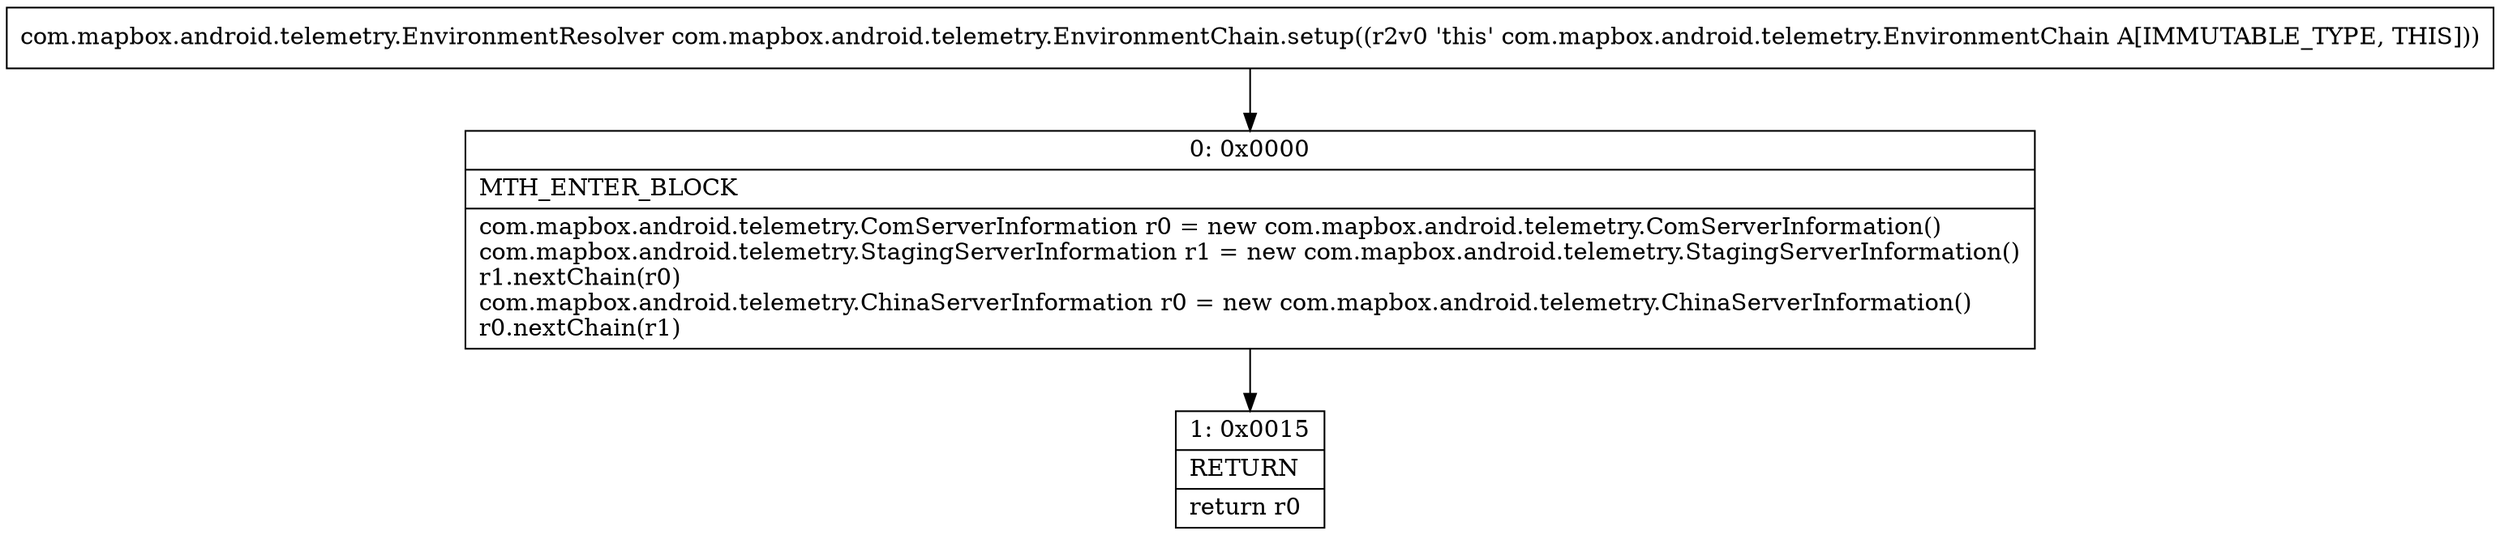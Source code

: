 digraph "CFG forcom.mapbox.android.telemetry.EnvironmentChain.setup()Lcom\/mapbox\/android\/telemetry\/EnvironmentResolver;" {
Node_0 [shape=record,label="{0\:\ 0x0000|MTH_ENTER_BLOCK\l|com.mapbox.android.telemetry.ComServerInformation r0 = new com.mapbox.android.telemetry.ComServerInformation()\lcom.mapbox.android.telemetry.StagingServerInformation r1 = new com.mapbox.android.telemetry.StagingServerInformation()\lr1.nextChain(r0)\lcom.mapbox.android.telemetry.ChinaServerInformation r0 = new com.mapbox.android.telemetry.ChinaServerInformation()\lr0.nextChain(r1)\l}"];
Node_1 [shape=record,label="{1\:\ 0x0015|RETURN\l|return r0\l}"];
MethodNode[shape=record,label="{com.mapbox.android.telemetry.EnvironmentResolver com.mapbox.android.telemetry.EnvironmentChain.setup((r2v0 'this' com.mapbox.android.telemetry.EnvironmentChain A[IMMUTABLE_TYPE, THIS])) }"];
MethodNode -> Node_0;
Node_0 -> Node_1;
}

